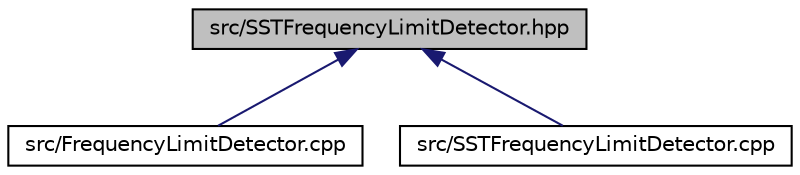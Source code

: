 digraph "src/SSTFrequencyLimitDetector.hpp"
{
 // LATEX_PDF_SIZE
  edge [fontname="Helvetica",fontsize="10",labelfontname="Helvetica",labelfontsize="10"];
  node [fontname="Helvetica",fontsize="10",shape=record];
  Node1 [label="src/SSTFrequencyLimitDetector.hpp",height=0.2,width=0.4,color="black", fillcolor="grey75", style="filled", fontcolor="black",tooltip=" "];
  Node1 -> Node2 [dir="back",color="midnightblue",fontsize="10",style="solid",fontname="Helvetica"];
  Node2 [label="src/FrequencyLimitDetector.cpp",height=0.2,width=0.4,color="black", fillcolor="white", style="filled",URL="$_frequency_limit_detector_8cpp.html",tooltip=" "];
  Node1 -> Node3 [dir="back",color="midnightblue",fontsize="10",style="solid",fontname="Helvetica"];
  Node3 [label="src/SSTFrequencyLimitDetector.cpp",height=0.2,width=0.4,color="black", fillcolor="white", style="filled",URL="$_s_s_t_frequency_limit_detector_8cpp.html",tooltip=" "];
}

